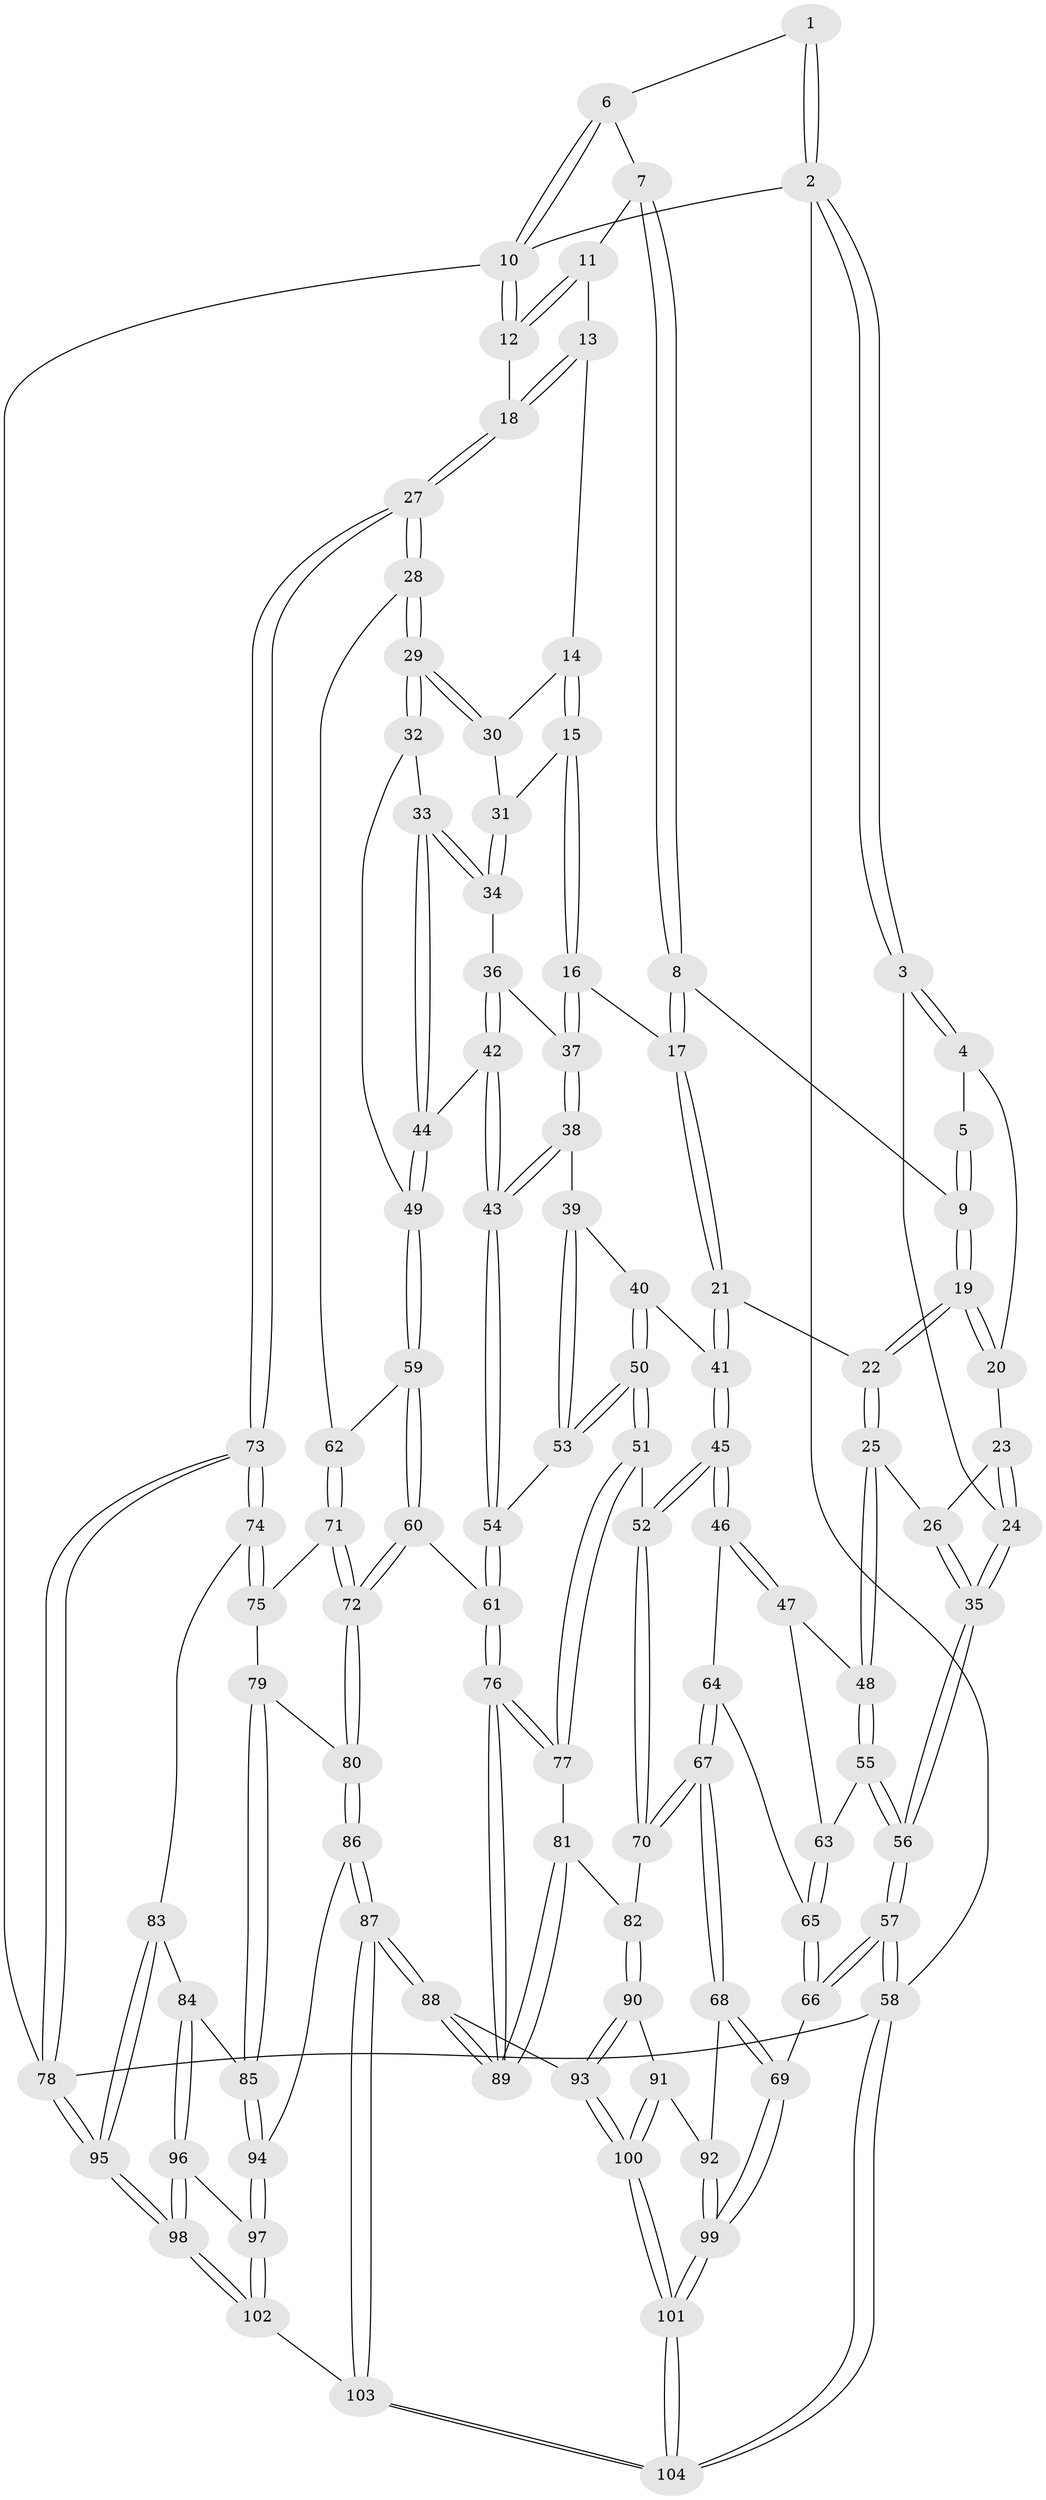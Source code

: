 // Generated by graph-tools (version 1.1) at 2025/01/03/09/25 05:01:08]
// undirected, 104 vertices, 257 edges
graph export_dot {
graph [start="1"]
  node [color=gray90,style=filled];
  1 [pos="+0.4885377801907627+0"];
  2 [pos="+0+0"];
  3 [pos="+0+0"];
  4 [pos="+0.11514282614489403+0.09371501522442904"];
  5 [pos="+0.3250664477439772+0.0406798389194417"];
  6 [pos="+0.5470156005267852+0"];
  7 [pos="+0.5560007519463356+0"];
  8 [pos="+0.34936689747855126+0.188753236013693"];
  9 [pos="+0.3202519383889287+0.18210974582509978"];
  10 [pos="+1+0"];
  11 [pos="+0.5861526771757781+0.06627228283179502"];
  12 [pos="+1+0.16619967737621033"];
  13 [pos="+0.5867699226787564+0.07142292017538115"];
  14 [pos="+0.5722519111142553+0.18352837645683173"];
  15 [pos="+0.4606165476986328+0.28831411668580453"];
  16 [pos="+0.45864481993517064+0.28963808385139467"];
  17 [pos="+0.45334608371680507+0.2900447674480391"];
  18 [pos="+1+0.3609679661688965"];
  19 [pos="+0.23345366463734477+0.2076258566245515"];
  20 [pos="+0.21289533384849418+0.19594398715273087"];
  21 [pos="+0.34816422080992765+0.3744394728572042"];
  22 [pos="+0.26872018888697274+0.38132021771993624"];
  23 [pos="+0.1413385961951786+0.2837559455121374"];
  24 [pos="+0+0.03375266323571933"];
  25 [pos="+0.21762970266292198+0.43118003432222135"];
  26 [pos="+0.12184410117405535+0.34673507196075004"];
  27 [pos="+1+0.36959343606280926"];
  28 [pos="+0.9567235972060197+0.3961852507184226"];
  29 [pos="+0.9257490114590063+0.39181158331086835"];
  30 [pos="+0.6554474679518427+0.27331024019436656"];
  31 [pos="+0.6032969309841882+0.36325199088075166"];
  32 [pos="+0.6644523392351394+0.4391345845113543"];
  33 [pos="+0.654626174238795+0.43745663686108166"];
  34 [pos="+0.6029021369913752+0.4031415267613518"];
  35 [pos="+0+0.2588605490341976"];
  36 [pos="+0.553494379229941+0.4153284629357026"];
  37 [pos="+0.507088095214141+0.3959307467863841"];
  38 [pos="+0.46416798851826285+0.47660581811737557"];
  39 [pos="+0.4622584897447319+0.4766841574380182"];
  40 [pos="+0.4237102306688976+0.4738444131468978"];
  41 [pos="+0.39968870884077407+0.45315581145837797"];
  42 [pos="+0.5542485174994976+0.5164758768575071"];
  43 [pos="+0.5268664213100563+0.5313887503667276"];
  44 [pos="+0.5570599756302967+0.5164033138301992"];
  45 [pos="+0.2654321112603115+0.5879975633143769"];
  46 [pos="+0.23821968780648559+0.5678700511250718"];
  47 [pos="+0.21821358323755802+0.4933897735965573"];
  48 [pos="+0.21461990613651533+0.4408463021280099"];
  49 [pos="+0.6353283493111422+0.5529512132830187"];
  50 [pos="+0.3576815506506489+0.6346445767258365"];
  51 [pos="+0.34740905150196855+0.6386896001920089"];
  52 [pos="+0.292963140520164+0.6142666247465821"];
  53 [pos="+0.41958736836557387+0.6293076405560124"];
  54 [pos="+0.5001960234344959+0.6282338667314716"];
  55 [pos="+0+0.464964887526308"];
  56 [pos="+0+0.43671020057801513"];
  57 [pos="+0+0.8756749795999518"];
  58 [pos="+0+1"];
  59 [pos="+0.6683783889335161+0.5995927019082534"];
  60 [pos="+0.5756852277824205+0.6901098637283261"];
  61 [pos="+0.5681251241092905+0.6902917390393095"];
  62 [pos="+0.7678609377619706+0.5880638954849722"];
  63 [pos="+0.008187811840488137+0.5460556762886142"];
  64 [pos="+0.1573106026961044+0.6153557759373882"];
  65 [pos="+0.07467840048695884+0.6162338838116017"];
  66 [pos="+0+0.8187446618236964"];
  67 [pos="+0.13105506050136467+0.7818065130758963"];
  68 [pos="+0.10452668474153605+0.8108735496170167"];
  69 [pos="+0.008766512765859252+0.8209367851522332"];
  70 [pos="+0.20753687817042155+0.7500663316508888"];
  71 [pos="+0.7666759663988082+0.6879574128113471"];
  72 [pos="+0.6499520676974754+0.7490986747418507"];
  73 [pos="+1+0.6637694489783682"];
  74 [pos="+0.9241048152697175+0.7606793998487063"];
  75 [pos="+0.7763747870264185+0.7033687226688972"];
  76 [pos="+0.49340952456162424+0.8121386133405101"];
  77 [pos="+0.3523136241153291+0.6771499587950514"];
  78 [pos="+1+1"];
  79 [pos="+0.7729845608618383+0.7341206623078851"];
  80 [pos="+0.672525435135664+0.8098800665978263"];
  81 [pos="+0.3311461044567814+0.7631823380926674"];
  82 [pos="+0.3015417678915015+0.8032105356914424"];
  83 [pos="+0.8609785395731101+0.8329254876379062"];
  84 [pos="+0.8593002266471376+0.8335531400305447"];
  85 [pos="+0.7841726126490439+0.8360547423506813"];
  86 [pos="+0.6830147671073736+0.8558308692999438"];
  87 [pos="+0.49489357339981743+0.9496321411190928"];
  88 [pos="+0.4911565838245671+0.9437990294241669"];
  89 [pos="+0.48538220118714887+0.8700175280904778"];
  90 [pos="+0.2924172755538503+0.8628217673298444"];
  91 [pos="+0.22098654839661544+0.881412875080664"];
  92 [pos="+0.18052942835656627+0.8686347471738342"];
  93 [pos="+0.33509234132619087+0.897020376960292"];
  94 [pos="+0.7209648224016456+0.8703988649344989"];
  95 [pos="+1+1"];
  96 [pos="+0.8304007741713515+0.9713458124980544"];
  97 [pos="+0.7265700245906854+0.8863502525699231"];
  98 [pos="+1+1"];
  99 [pos="+0.1382176567725535+1"];
  100 [pos="+0.2355077288111662+1"];
  101 [pos="+0.19213981067322253+1"];
  102 [pos="+0.6772252273761314+1"];
  103 [pos="+0.5108787675530023+1"];
  104 [pos="+0.19211416161653413+1"];
  1 -- 2;
  1 -- 2;
  1 -- 6;
  2 -- 3;
  2 -- 3;
  2 -- 10;
  2 -- 58;
  3 -- 4;
  3 -- 4;
  3 -- 24;
  4 -- 5;
  4 -- 20;
  5 -- 9;
  5 -- 9;
  6 -- 7;
  6 -- 10;
  6 -- 10;
  7 -- 8;
  7 -- 8;
  7 -- 11;
  8 -- 9;
  8 -- 17;
  8 -- 17;
  9 -- 19;
  9 -- 19;
  10 -- 12;
  10 -- 12;
  10 -- 78;
  11 -- 12;
  11 -- 12;
  11 -- 13;
  12 -- 18;
  13 -- 14;
  13 -- 18;
  13 -- 18;
  14 -- 15;
  14 -- 15;
  14 -- 30;
  15 -- 16;
  15 -- 16;
  15 -- 31;
  16 -- 17;
  16 -- 37;
  16 -- 37;
  17 -- 21;
  17 -- 21;
  18 -- 27;
  18 -- 27;
  19 -- 20;
  19 -- 20;
  19 -- 22;
  19 -- 22;
  20 -- 23;
  21 -- 22;
  21 -- 41;
  21 -- 41;
  22 -- 25;
  22 -- 25;
  23 -- 24;
  23 -- 24;
  23 -- 26;
  24 -- 35;
  24 -- 35;
  25 -- 26;
  25 -- 48;
  25 -- 48;
  26 -- 35;
  26 -- 35;
  27 -- 28;
  27 -- 28;
  27 -- 73;
  27 -- 73;
  28 -- 29;
  28 -- 29;
  28 -- 62;
  29 -- 30;
  29 -- 30;
  29 -- 32;
  29 -- 32;
  30 -- 31;
  31 -- 34;
  31 -- 34;
  32 -- 33;
  32 -- 49;
  33 -- 34;
  33 -- 34;
  33 -- 44;
  33 -- 44;
  34 -- 36;
  35 -- 56;
  35 -- 56;
  36 -- 37;
  36 -- 42;
  36 -- 42;
  37 -- 38;
  37 -- 38;
  38 -- 39;
  38 -- 43;
  38 -- 43;
  39 -- 40;
  39 -- 53;
  39 -- 53;
  40 -- 41;
  40 -- 50;
  40 -- 50;
  41 -- 45;
  41 -- 45;
  42 -- 43;
  42 -- 43;
  42 -- 44;
  43 -- 54;
  43 -- 54;
  44 -- 49;
  44 -- 49;
  45 -- 46;
  45 -- 46;
  45 -- 52;
  45 -- 52;
  46 -- 47;
  46 -- 47;
  46 -- 64;
  47 -- 48;
  47 -- 63;
  48 -- 55;
  48 -- 55;
  49 -- 59;
  49 -- 59;
  50 -- 51;
  50 -- 51;
  50 -- 53;
  50 -- 53;
  51 -- 52;
  51 -- 77;
  51 -- 77;
  52 -- 70;
  52 -- 70;
  53 -- 54;
  54 -- 61;
  54 -- 61;
  55 -- 56;
  55 -- 56;
  55 -- 63;
  56 -- 57;
  56 -- 57;
  57 -- 58;
  57 -- 58;
  57 -- 66;
  57 -- 66;
  58 -- 104;
  58 -- 104;
  58 -- 78;
  59 -- 60;
  59 -- 60;
  59 -- 62;
  60 -- 61;
  60 -- 72;
  60 -- 72;
  61 -- 76;
  61 -- 76;
  62 -- 71;
  62 -- 71;
  63 -- 65;
  63 -- 65;
  64 -- 65;
  64 -- 67;
  64 -- 67;
  65 -- 66;
  65 -- 66;
  66 -- 69;
  67 -- 68;
  67 -- 68;
  67 -- 70;
  67 -- 70;
  68 -- 69;
  68 -- 69;
  68 -- 92;
  69 -- 99;
  69 -- 99;
  70 -- 82;
  71 -- 72;
  71 -- 72;
  71 -- 75;
  72 -- 80;
  72 -- 80;
  73 -- 74;
  73 -- 74;
  73 -- 78;
  73 -- 78;
  74 -- 75;
  74 -- 75;
  74 -- 83;
  75 -- 79;
  76 -- 77;
  76 -- 77;
  76 -- 89;
  76 -- 89;
  77 -- 81;
  78 -- 95;
  78 -- 95;
  79 -- 80;
  79 -- 85;
  79 -- 85;
  80 -- 86;
  80 -- 86;
  81 -- 82;
  81 -- 89;
  81 -- 89;
  82 -- 90;
  82 -- 90;
  83 -- 84;
  83 -- 95;
  83 -- 95;
  84 -- 85;
  84 -- 96;
  84 -- 96;
  85 -- 94;
  85 -- 94;
  86 -- 87;
  86 -- 87;
  86 -- 94;
  87 -- 88;
  87 -- 88;
  87 -- 103;
  87 -- 103;
  88 -- 89;
  88 -- 89;
  88 -- 93;
  90 -- 91;
  90 -- 93;
  90 -- 93;
  91 -- 92;
  91 -- 100;
  91 -- 100;
  92 -- 99;
  92 -- 99;
  93 -- 100;
  93 -- 100;
  94 -- 97;
  94 -- 97;
  95 -- 98;
  95 -- 98;
  96 -- 97;
  96 -- 98;
  96 -- 98;
  97 -- 102;
  97 -- 102;
  98 -- 102;
  98 -- 102;
  99 -- 101;
  99 -- 101;
  100 -- 101;
  100 -- 101;
  101 -- 104;
  101 -- 104;
  102 -- 103;
  103 -- 104;
  103 -- 104;
}

